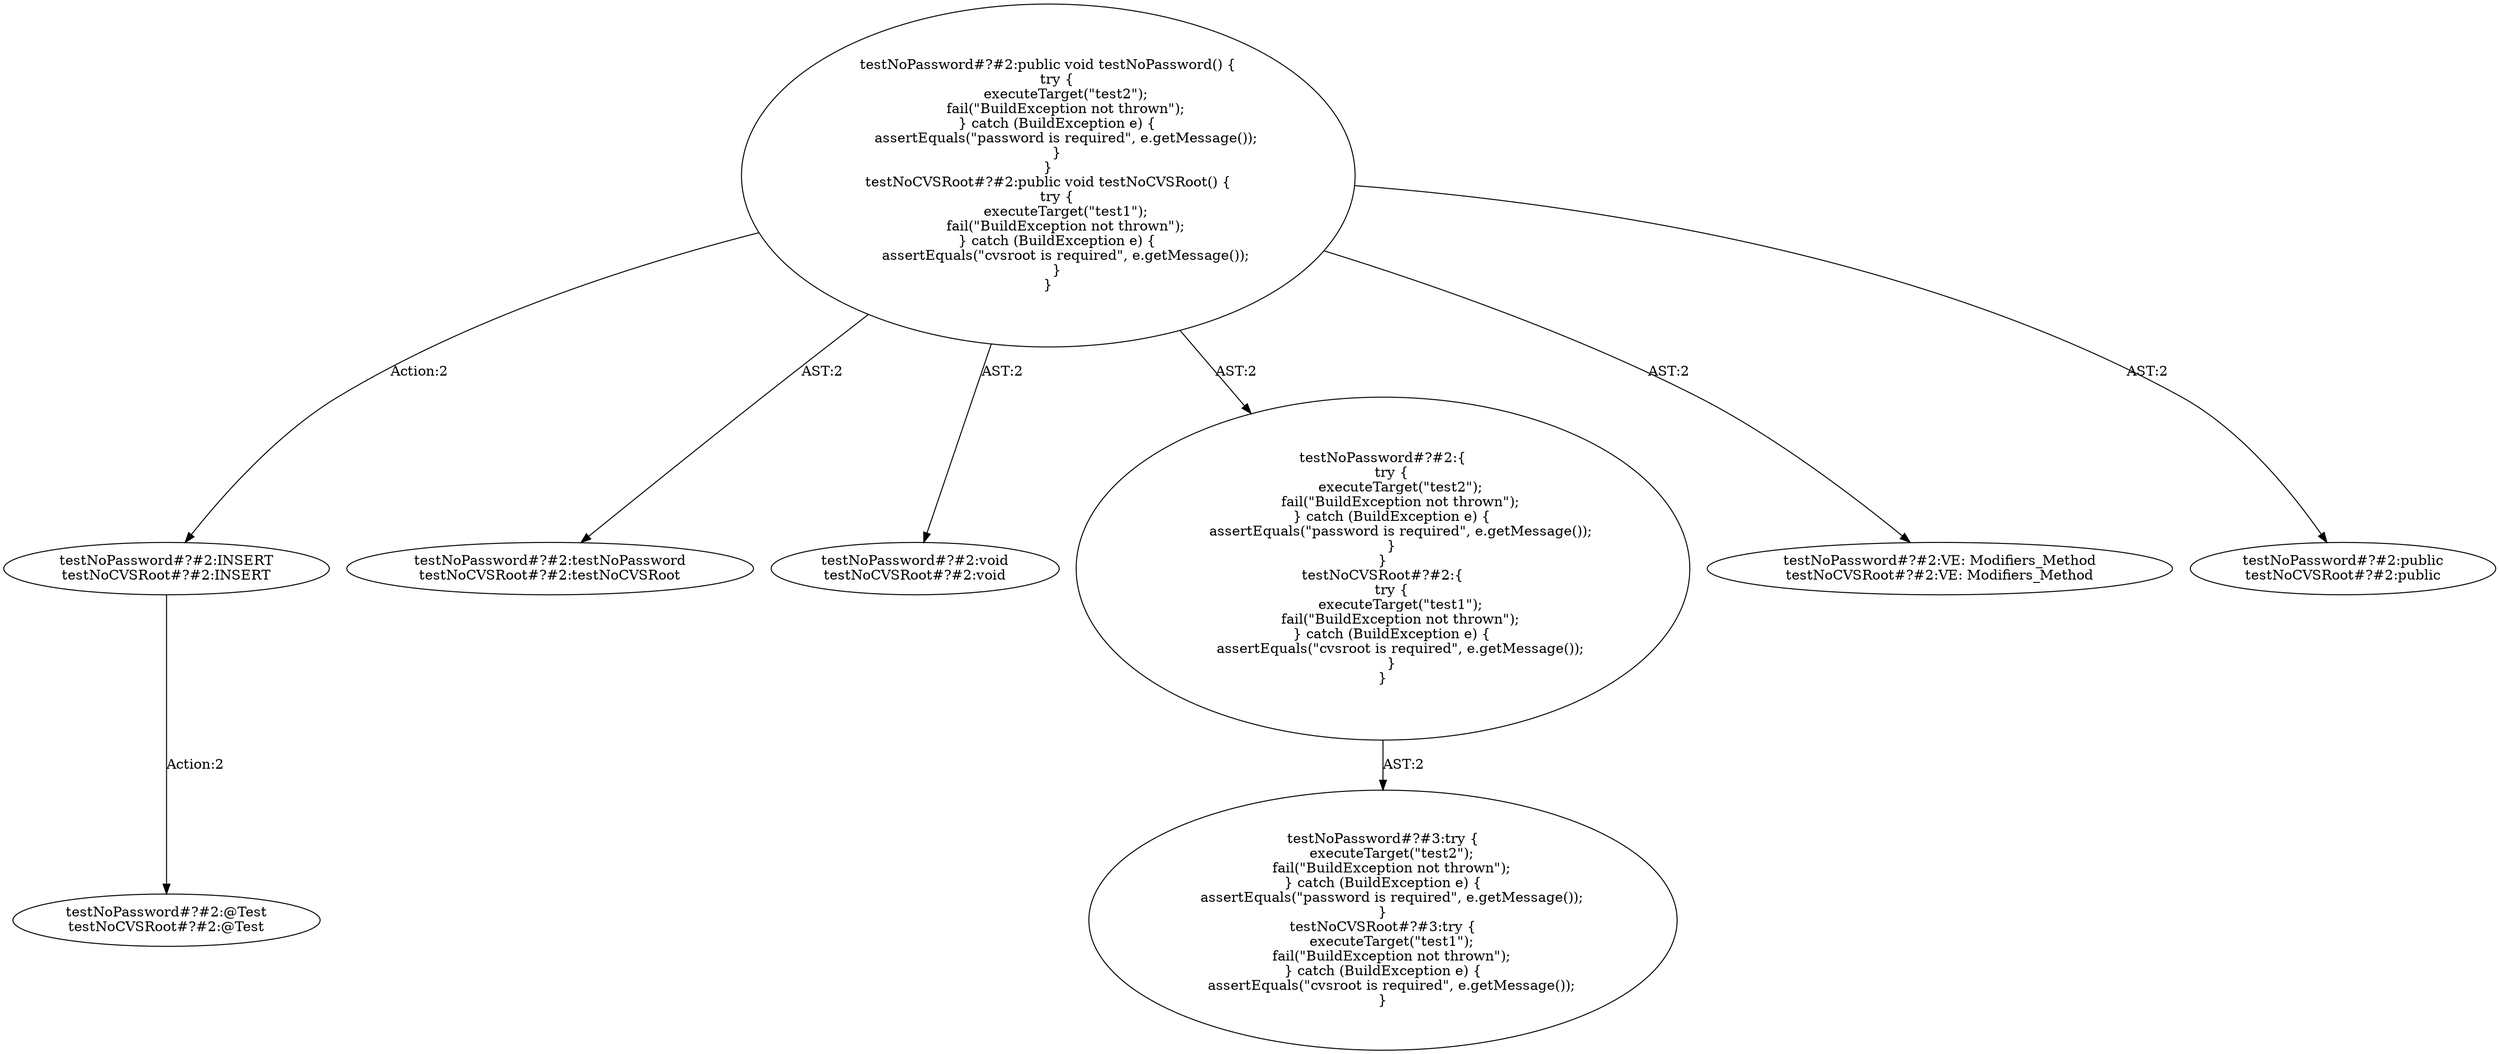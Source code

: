 digraph "Pattern" {
0 [label="testNoPassword#?#2:INSERT
testNoCVSRoot#?#2:INSERT" shape=ellipse]
1 [label="testNoPassword#?#2:public void testNoPassword() \{
    try \{
        executeTarget(\"test2\");
        fail(\"BuildException not thrown\");
    \} catch (BuildException e) \{
        assertEquals(\"password is required\", e.getMessage());
    \}
\}
testNoCVSRoot#?#2:public void testNoCVSRoot() \{
    try \{
        executeTarget(\"test1\");
        fail(\"BuildException not thrown\");
    \} catch (BuildException e) \{
        assertEquals(\"cvsroot is required\", e.getMessage());
    \}
\}" shape=ellipse]
2 [label="testNoPassword#?#2:testNoPassword
testNoCVSRoot#?#2:testNoCVSRoot" shape=ellipse]
3 [label="testNoPassword#?#2:void
testNoCVSRoot#?#2:void" shape=ellipse]
4 [label="testNoPassword#?#2:\{
    try \{
        executeTarget(\"test2\");
        fail(\"BuildException not thrown\");
    \} catch (BuildException e) \{
        assertEquals(\"password is required\", e.getMessage());
    \}
\}
testNoCVSRoot#?#2:\{
    try \{
        executeTarget(\"test1\");
        fail(\"BuildException not thrown\");
    \} catch (BuildException e) \{
        assertEquals(\"cvsroot is required\", e.getMessage());
    \}
\}" shape=ellipse]
5 [label="testNoPassword#?#3:try \{
    executeTarget(\"test2\");
    fail(\"BuildException not thrown\");
\} catch (BuildException e) \{
    assertEquals(\"password is required\", e.getMessage());
\}
testNoCVSRoot#?#3:try \{
    executeTarget(\"test1\");
    fail(\"BuildException not thrown\");
\} catch (BuildException e) \{
    assertEquals(\"cvsroot is required\", e.getMessage());
\}" shape=ellipse]
6 [label="testNoPassword#?#2:VE: Modifiers_Method
testNoCVSRoot#?#2:VE: Modifiers_Method" shape=ellipse]
7 [label="testNoPassword#?#2:public
testNoCVSRoot#?#2:public" shape=ellipse]
8 [label="testNoPassword#?#2:@Test
testNoCVSRoot#?#2:@Test" shape=ellipse]
0 -> 8 [label="Action:2"];
1 -> 0 [label="Action:2"];
1 -> 2 [label="AST:2"];
1 -> 3 [label="AST:2"];
1 -> 4 [label="AST:2"];
1 -> 6 [label="AST:2"];
1 -> 7 [label="AST:2"];
4 -> 5 [label="AST:2"];
}